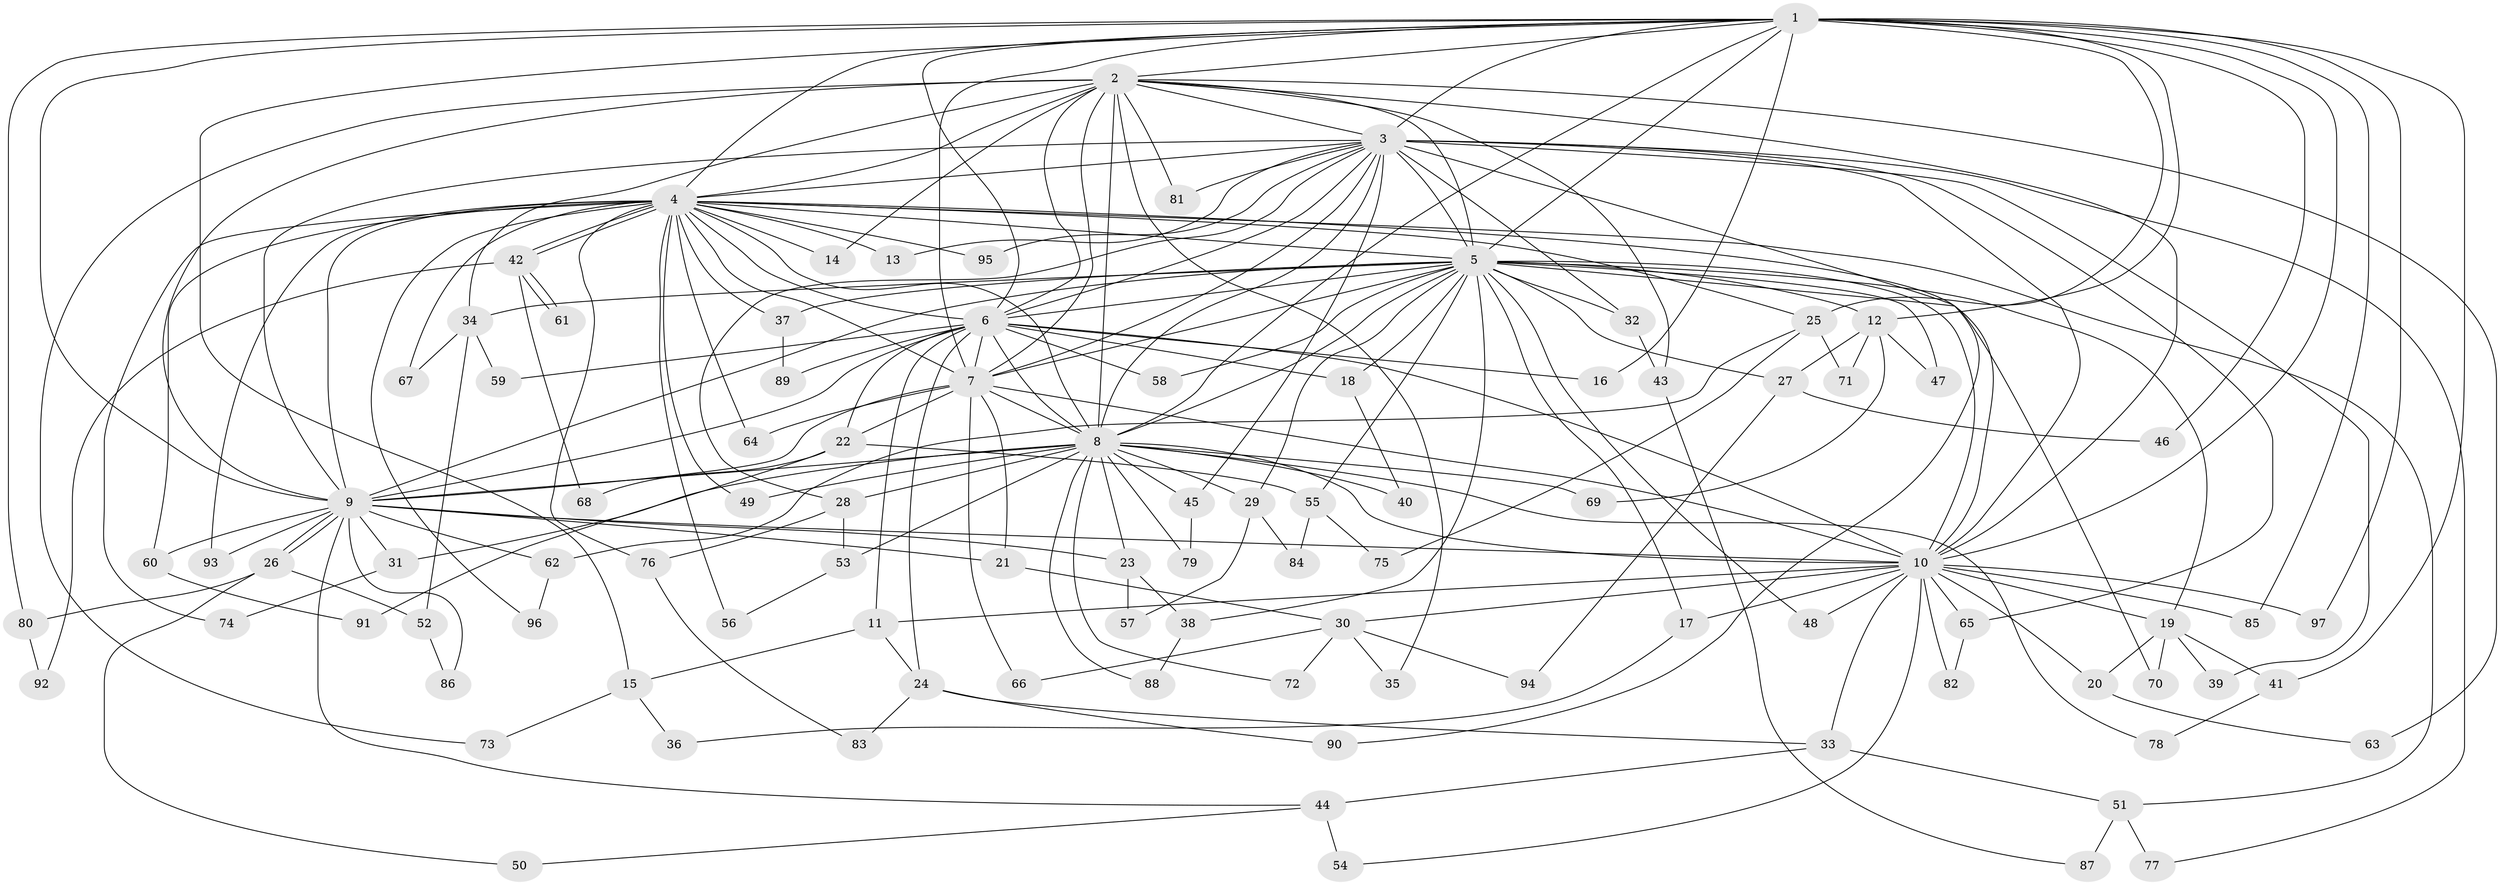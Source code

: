 // coarse degree distribution, {23: 0.014705882352941176, 20: 0.014705882352941176, 19: 0.029411764705882353, 12: 0.014705882352941176, 10: 0.029411764705882353, 14: 0.014705882352941176, 4: 0.10294117647058823, 6: 0.04411764705882353, 2: 0.4264705882352941, 3: 0.17647058823529413, 5: 0.08823529411764706, 9: 0.014705882352941176, 1: 0.029411764705882353}
// Generated by graph-tools (version 1.1) at 2025/49/03/04/25 22:49:47]
// undirected, 97 vertices, 219 edges
graph export_dot {
  node [color=gray90,style=filled];
  1;
  2;
  3;
  4;
  5;
  6;
  7;
  8;
  9;
  10;
  11;
  12;
  13;
  14;
  15;
  16;
  17;
  18;
  19;
  20;
  21;
  22;
  23;
  24;
  25;
  26;
  27;
  28;
  29;
  30;
  31;
  32;
  33;
  34;
  35;
  36;
  37;
  38;
  39;
  40;
  41;
  42;
  43;
  44;
  45;
  46;
  47;
  48;
  49;
  50;
  51;
  52;
  53;
  54;
  55;
  56;
  57;
  58;
  59;
  60;
  61;
  62;
  63;
  64;
  65;
  66;
  67;
  68;
  69;
  70;
  71;
  72;
  73;
  74;
  75;
  76;
  77;
  78;
  79;
  80;
  81;
  82;
  83;
  84;
  85;
  86;
  87;
  88;
  89;
  90;
  91;
  92;
  93;
  94;
  95;
  96;
  97;
  1 -- 2;
  1 -- 3;
  1 -- 4;
  1 -- 5;
  1 -- 6;
  1 -- 7;
  1 -- 8;
  1 -- 9;
  1 -- 10;
  1 -- 12;
  1 -- 15;
  1 -- 16;
  1 -- 25;
  1 -- 41;
  1 -- 46;
  1 -- 80;
  1 -- 85;
  1 -- 97;
  2 -- 3;
  2 -- 4;
  2 -- 5;
  2 -- 6;
  2 -- 7;
  2 -- 8;
  2 -- 9;
  2 -- 10;
  2 -- 14;
  2 -- 34;
  2 -- 35;
  2 -- 43;
  2 -- 63;
  2 -- 73;
  2 -- 81;
  3 -- 4;
  3 -- 5;
  3 -- 6;
  3 -- 7;
  3 -- 8;
  3 -- 9;
  3 -- 10;
  3 -- 13;
  3 -- 28;
  3 -- 32;
  3 -- 39;
  3 -- 45;
  3 -- 65;
  3 -- 77;
  3 -- 81;
  3 -- 90;
  3 -- 95;
  4 -- 5;
  4 -- 6;
  4 -- 7;
  4 -- 8;
  4 -- 9;
  4 -- 10;
  4 -- 13;
  4 -- 14;
  4 -- 25;
  4 -- 37;
  4 -- 42;
  4 -- 42;
  4 -- 49;
  4 -- 51;
  4 -- 56;
  4 -- 60;
  4 -- 64;
  4 -- 67;
  4 -- 74;
  4 -- 76;
  4 -- 93;
  4 -- 95;
  4 -- 96;
  5 -- 6;
  5 -- 7;
  5 -- 8;
  5 -- 9;
  5 -- 10;
  5 -- 12;
  5 -- 17;
  5 -- 18;
  5 -- 19;
  5 -- 27;
  5 -- 29;
  5 -- 32;
  5 -- 34;
  5 -- 37;
  5 -- 38;
  5 -- 47;
  5 -- 48;
  5 -- 55;
  5 -- 58;
  5 -- 70;
  6 -- 7;
  6 -- 8;
  6 -- 9;
  6 -- 10;
  6 -- 11;
  6 -- 16;
  6 -- 18;
  6 -- 22;
  6 -- 24;
  6 -- 58;
  6 -- 59;
  6 -- 89;
  7 -- 8;
  7 -- 9;
  7 -- 10;
  7 -- 21;
  7 -- 22;
  7 -- 64;
  7 -- 66;
  8 -- 9;
  8 -- 10;
  8 -- 23;
  8 -- 28;
  8 -- 29;
  8 -- 31;
  8 -- 40;
  8 -- 45;
  8 -- 49;
  8 -- 53;
  8 -- 69;
  8 -- 72;
  8 -- 78;
  8 -- 79;
  8 -- 88;
  9 -- 10;
  9 -- 21;
  9 -- 23;
  9 -- 26;
  9 -- 26;
  9 -- 31;
  9 -- 44;
  9 -- 60;
  9 -- 62;
  9 -- 86;
  9 -- 93;
  10 -- 11;
  10 -- 17;
  10 -- 19;
  10 -- 20;
  10 -- 30;
  10 -- 33;
  10 -- 48;
  10 -- 54;
  10 -- 65;
  10 -- 82;
  10 -- 85;
  10 -- 97;
  11 -- 15;
  11 -- 24;
  12 -- 27;
  12 -- 47;
  12 -- 69;
  12 -- 71;
  15 -- 36;
  15 -- 73;
  17 -- 36;
  18 -- 40;
  19 -- 20;
  19 -- 39;
  19 -- 41;
  19 -- 70;
  20 -- 63;
  21 -- 30;
  22 -- 55;
  22 -- 68;
  22 -- 91;
  23 -- 38;
  23 -- 57;
  24 -- 33;
  24 -- 83;
  24 -- 90;
  25 -- 62;
  25 -- 71;
  25 -- 75;
  26 -- 50;
  26 -- 52;
  26 -- 80;
  27 -- 46;
  27 -- 94;
  28 -- 53;
  28 -- 76;
  29 -- 57;
  29 -- 84;
  30 -- 35;
  30 -- 66;
  30 -- 72;
  30 -- 94;
  31 -- 74;
  32 -- 43;
  33 -- 44;
  33 -- 51;
  34 -- 52;
  34 -- 59;
  34 -- 67;
  37 -- 89;
  38 -- 88;
  41 -- 78;
  42 -- 61;
  42 -- 61;
  42 -- 68;
  42 -- 92;
  43 -- 87;
  44 -- 50;
  44 -- 54;
  45 -- 79;
  51 -- 77;
  51 -- 87;
  52 -- 86;
  53 -- 56;
  55 -- 75;
  55 -- 84;
  60 -- 91;
  62 -- 96;
  65 -- 82;
  76 -- 83;
  80 -- 92;
}
